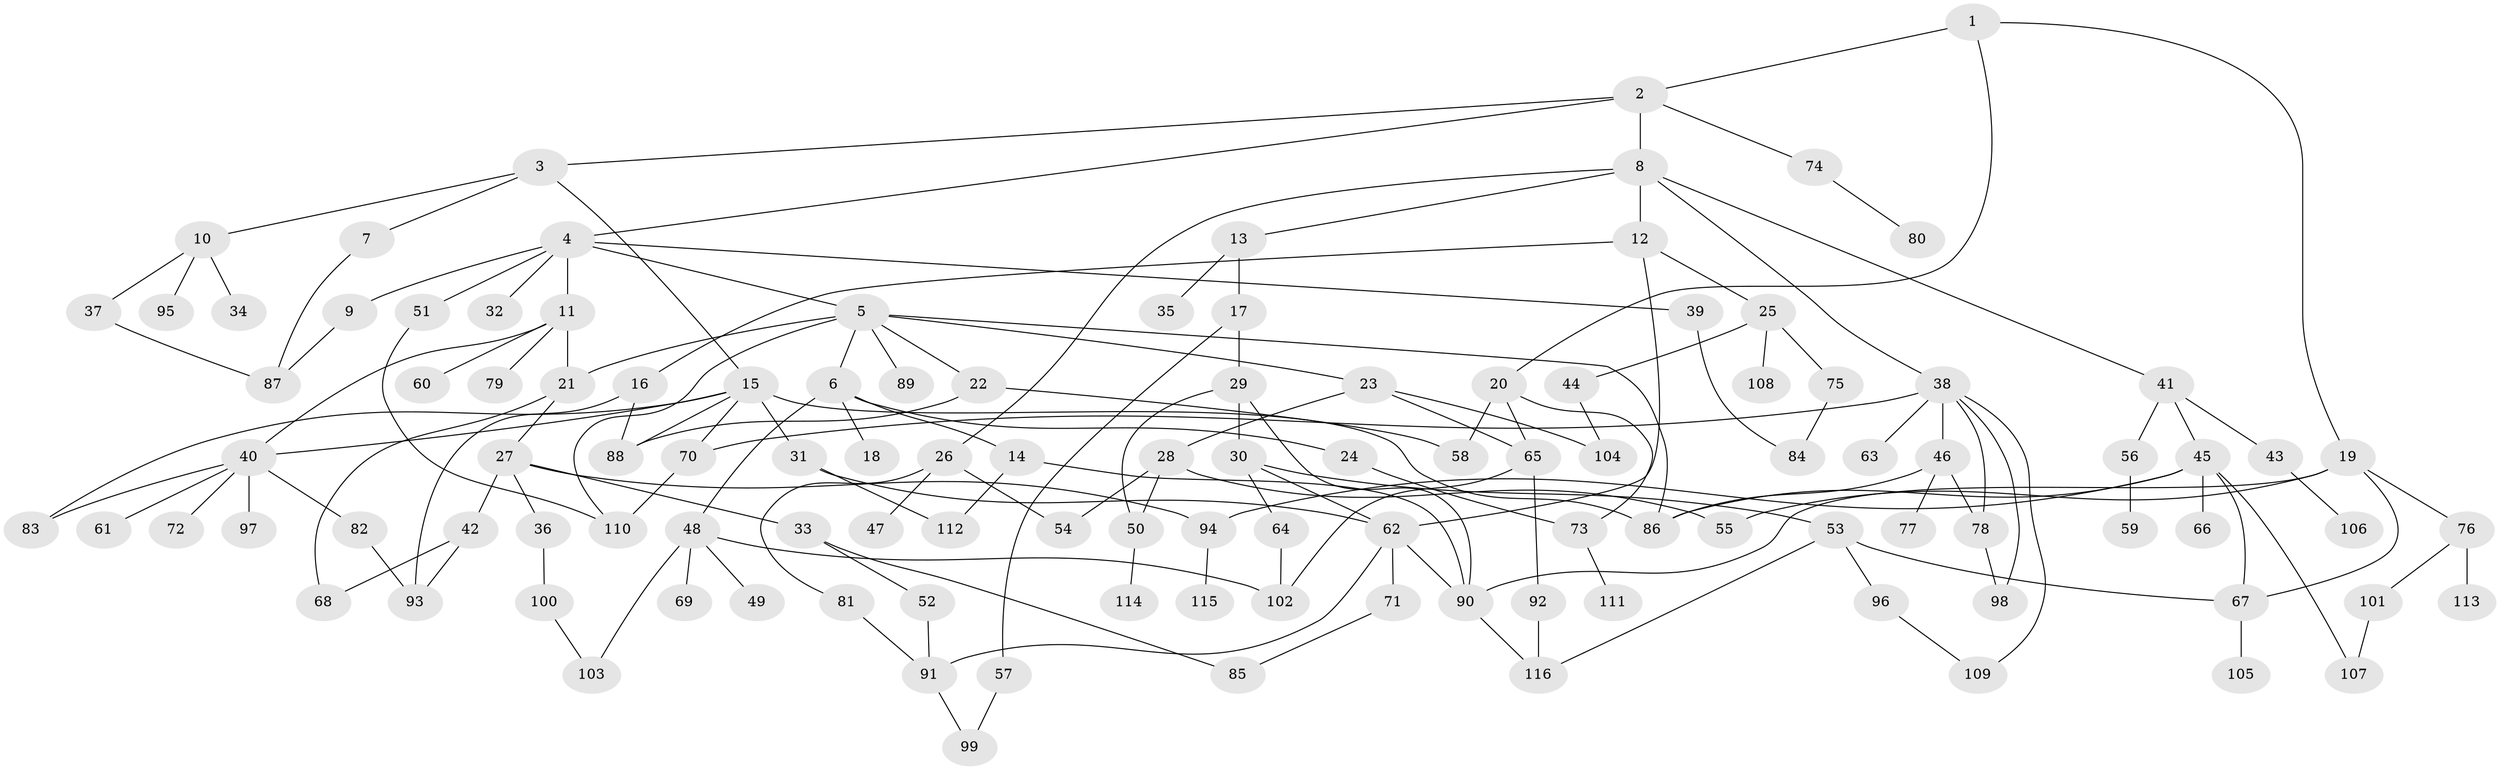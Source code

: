 // coarse degree distribution, {3: 0.14814814814814814, 5: 0.04938271604938271, 4: 0.1111111111111111, 12: 0.012345679012345678, 8: 0.037037037037037035, 6: 0.06172839506172839, 2: 0.2839506172839506, 7: 0.037037037037037035, 1: 0.25925925925925924}
// Generated by graph-tools (version 1.1) at 2025/17/03/04/25 18:17:01]
// undirected, 116 vertices, 161 edges
graph export_dot {
graph [start="1"]
  node [color=gray90,style=filled];
  1;
  2;
  3;
  4;
  5;
  6;
  7;
  8;
  9;
  10;
  11;
  12;
  13;
  14;
  15;
  16;
  17;
  18;
  19;
  20;
  21;
  22;
  23;
  24;
  25;
  26;
  27;
  28;
  29;
  30;
  31;
  32;
  33;
  34;
  35;
  36;
  37;
  38;
  39;
  40;
  41;
  42;
  43;
  44;
  45;
  46;
  47;
  48;
  49;
  50;
  51;
  52;
  53;
  54;
  55;
  56;
  57;
  58;
  59;
  60;
  61;
  62;
  63;
  64;
  65;
  66;
  67;
  68;
  69;
  70;
  71;
  72;
  73;
  74;
  75;
  76;
  77;
  78;
  79;
  80;
  81;
  82;
  83;
  84;
  85;
  86;
  87;
  88;
  89;
  90;
  91;
  92;
  93;
  94;
  95;
  96;
  97;
  98;
  99;
  100;
  101;
  102;
  103;
  104;
  105;
  106;
  107;
  108;
  109;
  110;
  111;
  112;
  113;
  114;
  115;
  116;
  1 -- 2;
  1 -- 19;
  1 -- 20;
  2 -- 3;
  2 -- 4;
  2 -- 8;
  2 -- 74;
  3 -- 7;
  3 -- 10;
  3 -- 15;
  4 -- 5;
  4 -- 9;
  4 -- 11;
  4 -- 32;
  4 -- 39;
  4 -- 51;
  5 -- 6;
  5 -- 22;
  5 -- 23;
  5 -- 89;
  5 -- 86;
  5 -- 21;
  5 -- 110;
  6 -- 14;
  6 -- 18;
  6 -- 24;
  6 -- 48;
  7 -- 87;
  8 -- 12;
  8 -- 13;
  8 -- 26;
  8 -- 38;
  8 -- 41;
  9 -- 87;
  10 -- 34;
  10 -- 37;
  10 -- 95;
  11 -- 21;
  11 -- 60;
  11 -- 79;
  11 -- 40;
  12 -- 16;
  12 -- 25;
  12 -- 62;
  13 -- 17;
  13 -- 35;
  14 -- 112;
  14 -- 90;
  15 -- 31;
  15 -- 40;
  15 -- 70;
  15 -- 88;
  15 -- 83;
  15 -- 86;
  16 -- 93;
  16 -- 88;
  17 -- 29;
  17 -- 57;
  19 -- 76;
  19 -- 67;
  19 -- 90;
  19 -- 55;
  20 -- 65;
  20 -- 73;
  20 -- 58;
  21 -- 27;
  21 -- 68;
  22 -- 58;
  22 -- 88;
  23 -- 28;
  23 -- 104;
  23 -- 65;
  24 -- 73;
  25 -- 44;
  25 -- 75;
  25 -- 108;
  26 -- 47;
  26 -- 81;
  26 -- 54;
  27 -- 33;
  27 -- 36;
  27 -- 42;
  27 -- 94;
  28 -- 54;
  28 -- 55;
  28 -- 50;
  29 -- 30;
  29 -- 50;
  29 -- 90;
  30 -- 53;
  30 -- 64;
  30 -- 62;
  31 -- 62;
  31 -- 112;
  33 -- 52;
  33 -- 85;
  36 -- 100;
  37 -- 87;
  38 -- 46;
  38 -- 63;
  38 -- 78;
  38 -- 109;
  38 -- 98;
  38 -- 70;
  39 -- 84;
  40 -- 61;
  40 -- 72;
  40 -- 82;
  40 -- 83;
  40 -- 97;
  41 -- 43;
  41 -- 45;
  41 -- 56;
  42 -- 68;
  42 -- 93;
  43 -- 106;
  44 -- 104;
  45 -- 66;
  45 -- 67;
  45 -- 94;
  45 -- 86;
  45 -- 107;
  46 -- 77;
  46 -- 78;
  46 -- 86;
  48 -- 49;
  48 -- 69;
  48 -- 102;
  48 -- 103;
  50 -- 114;
  51 -- 110;
  52 -- 91;
  53 -- 96;
  53 -- 116;
  53 -- 67;
  56 -- 59;
  57 -- 99;
  62 -- 71;
  62 -- 90;
  62 -- 91;
  64 -- 102;
  65 -- 92;
  65 -- 102;
  67 -- 105;
  70 -- 110;
  71 -- 85;
  73 -- 111;
  74 -- 80;
  75 -- 84;
  76 -- 101;
  76 -- 113;
  78 -- 98;
  81 -- 91;
  82 -- 93;
  90 -- 116;
  91 -- 99;
  92 -- 116;
  94 -- 115;
  96 -- 109;
  100 -- 103;
  101 -- 107;
}
